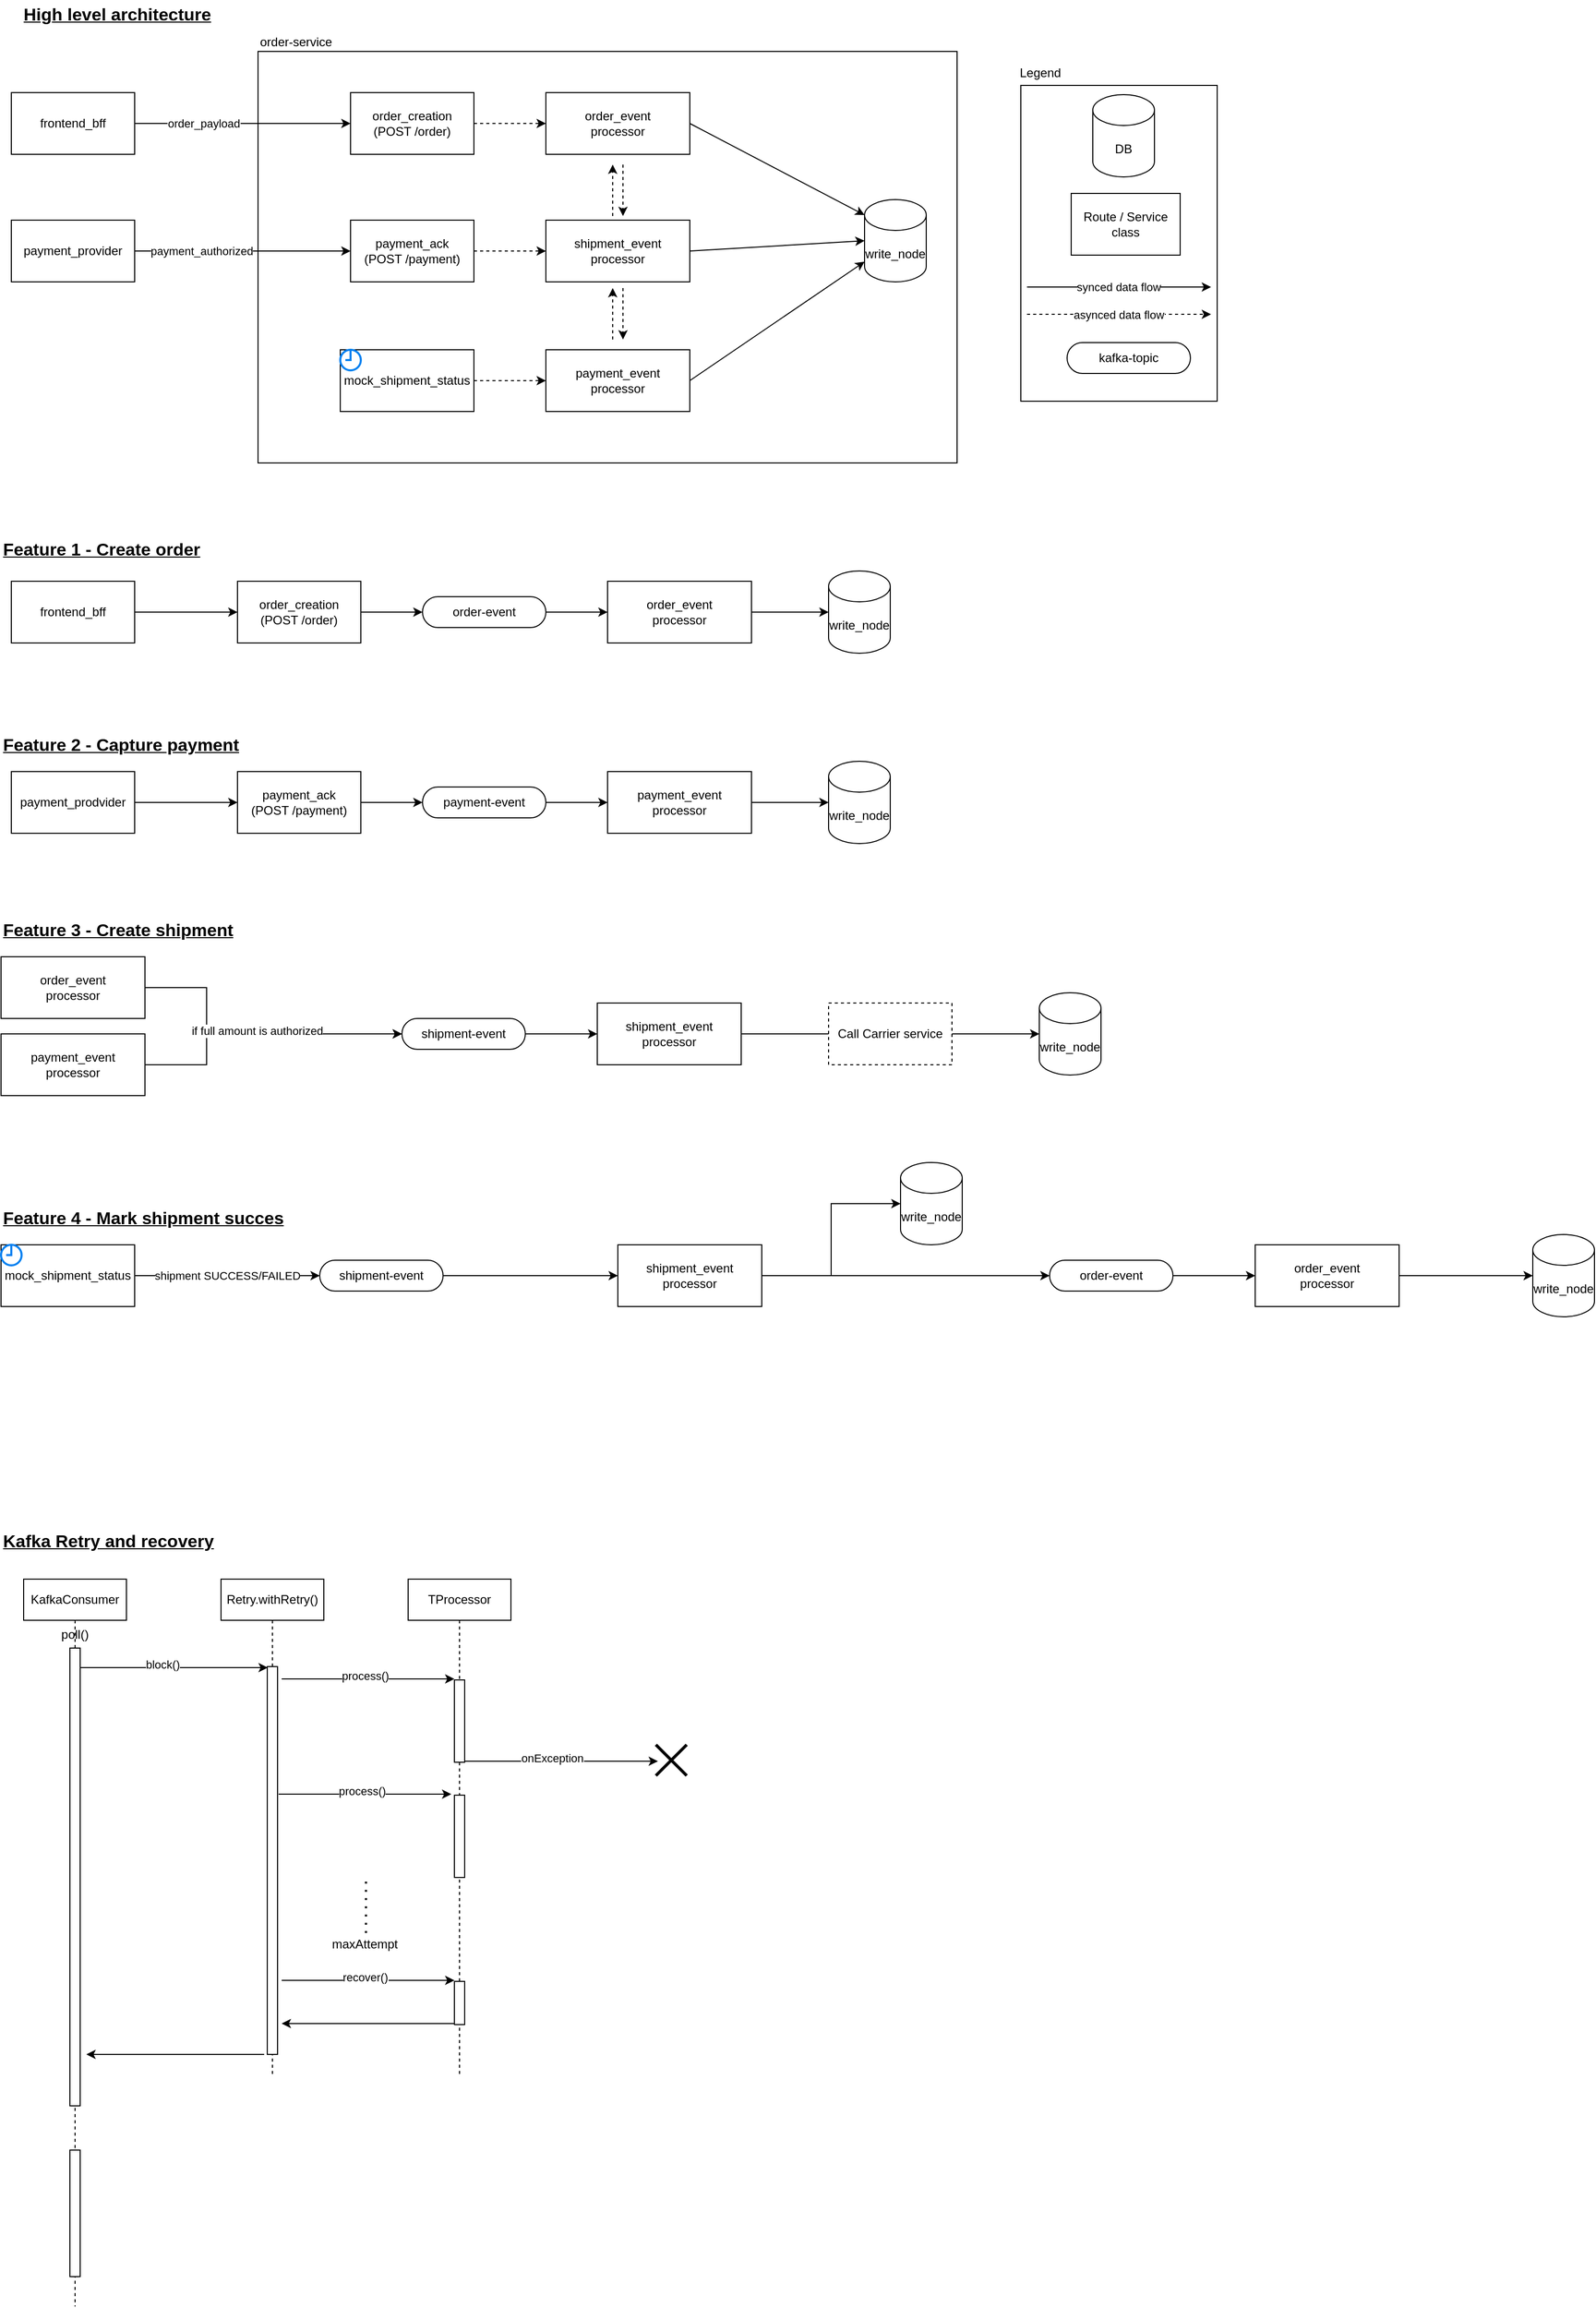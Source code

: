 <mxfile version="14.7.4" type="embed"><diagram id="DnIzjtSNVaGbE5f_AneU" name="Page-1"><mxGraphModel dx="812" dy="704" grid="0" gridSize="10" guides="1" tooltips="1" connect="1" arrows="1" fold="1" page="0" pageScale="1" pageWidth="827" pageHeight="1169" math="0" shadow="0"><root><mxCell id="0"/><mxCell id="1" parent="0"/><mxCell id="161" value="" style="endArrow=classic;html=1;" edge="1" parent="1" source="152"><mxGeometry width="50" height="50" relative="1" as="geometry"><mxPoint x="149" y="1639" as="sourcePoint"/><mxPoint x="268.5" y="1639" as="targetPoint"/></mxGeometry></mxCell><mxCell id="162" value="block()" style="edgeLabel;html=1;align=center;verticalAlign=middle;resizable=0;points=[];" vertex="1" connectable="0" parent="161"><mxGeometry x="-0.665" y="3" relative="1" as="geometry"><mxPoint x="53" as="offset"/></mxGeometry></mxCell><mxCell id="18" style="edgeStyle=orthogonalEdgeStyle;rounded=0;orthogonalLoop=1;jettySize=auto;html=1;exitX=1;exitY=0.5;exitDx=0;exitDy=0;entryX=0;entryY=0.5;entryDx=0;entryDy=0;" parent="1" source="13" target="14" edge="1"><mxGeometry relative="1" as="geometry"/></mxCell><mxCell id="13" value="frontend_bff" style="rounded=0;whiteSpace=wrap;html=1;" parent="1" vertex="1"><mxGeometry x="19" y="583" width="120" height="60" as="geometry"/></mxCell><mxCell id="19" style="edgeStyle=orthogonalEdgeStyle;rounded=0;orthogonalLoop=1;jettySize=auto;html=1;exitX=1;exitY=0.5;exitDx=0;exitDy=0;" parent="1" source="14" target="15" edge="1"><mxGeometry relative="1" as="geometry"/></mxCell><mxCell id="14" value="order_creation&lt;br&gt;(POST /order)" style="rounded=0;whiteSpace=wrap;html=1;" parent="1" vertex="1"><mxGeometry x="239" y="583" width="120" height="60" as="geometry"/></mxCell><mxCell id="20" style="edgeStyle=orthogonalEdgeStyle;rounded=0;orthogonalLoop=1;jettySize=auto;html=1;exitX=1;exitY=0.5;exitDx=0;exitDy=0;entryX=0;entryY=0.5;entryDx=0;entryDy=0;" parent="1" source="15" target="16" edge="1"><mxGeometry relative="1" as="geometry"/></mxCell><mxCell id="15" value="order-event" style="rounded=1;whiteSpace=wrap;html=1;arcSize=50;" parent="1" vertex="1"><mxGeometry x="419" y="598" width="120" height="30" as="geometry"/></mxCell><mxCell id="21" style="edgeStyle=orthogonalEdgeStyle;rounded=0;orthogonalLoop=1;jettySize=auto;html=1;exitX=1;exitY=0.5;exitDx=0;exitDy=0;entryX=0;entryY=0.5;entryDx=0;entryDy=0;entryPerimeter=0;" parent="1" source="16" target="17" edge="1"><mxGeometry relative="1" as="geometry"/></mxCell><mxCell id="16" value="order_event&lt;br&gt;processor" style="rounded=0;whiteSpace=wrap;html=1;" parent="1" vertex="1"><mxGeometry x="599" y="583" width="140" height="60" as="geometry"/></mxCell><mxCell id="17" value="write_node" style="shape=cylinder3;whiteSpace=wrap;html=1;boundedLbl=1;backgroundOutline=1;size=15;" parent="1" vertex="1"><mxGeometry x="814" y="573" width="60" height="80" as="geometry"/></mxCell><mxCell id="22" style="edgeStyle=orthogonalEdgeStyle;rounded=0;orthogonalLoop=1;jettySize=auto;html=1;exitX=1;exitY=0.5;exitDx=0;exitDy=0;entryX=0;entryY=0.5;entryDx=0;entryDy=0;" parent="1" source="23" target="25" edge="1"><mxGeometry relative="1" as="geometry"/></mxCell><mxCell id="23" value="payment_prodvider" style="rounded=0;whiteSpace=wrap;html=1;" parent="1" vertex="1"><mxGeometry x="19" y="768" width="120" height="60" as="geometry"/></mxCell><mxCell id="24" style="edgeStyle=orthogonalEdgeStyle;rounded=0;orthogonalLoop=1;jettySize=auto;html=1;exitX=1;exitY=0.5;exitDx=0;exitDy=0;" parent="1" source="25" target="27" edge="1"><mxGeometry relative="1" as="geometry"/></mxCell><mxCell id="25" value="payment_ack&lt;br&gt;(POST /payment)" style="rounded=0;whiteSpace=wrap;html=1;" parent="1" vertex="1"><mxGeometry x="239" y="768" width="120" height="60" as="geometry"/></mxCell><mxCell id="26" style="edgeStyle=orthogonalEdgeStyle;rounded=0;orthogonalLoop=1;jettySize=auto;html=1;exitX=1;exitY=0.5;exitDx=0;exitDy=0;entryX=0;entryY=0.5;entryDx=0;entryDy=0;" parent="1" source="27" target="29" edge="1"><mxGeometry relative="1" as="geometry"/></mxCell><mxCell id="27" value="payment-event" style="rounded=1;whiteSpace=wrap;html=1;arcSize=50;" parent="1" vertex="1"><mxGeometry x="419" y="783" width="120" height="30" as="geometry"/></mxCell><mxCell id="28" style="edgeStyle=orthogonalEdgeStyle;rounded=0;orthogonalLoop=1;jettySize=auto;html=1;exitX=1;exitY=0.5;exitDx=0;exitDy=0;entryX=0;entryY=0.5;entryDx=0;entryDy=0;entryPerimeter=0;" parent="1" source="29" target="30" edge="1"><mxGeometry relative="1" as="geometry"/></mxCell><mxCell id="29" value="payment_event&lt;br&gt;processor" style="rounded=0;whiteSpace=wrap;html=1;" parent="1" vertex="1"><mxGeometry x="599" y="768" width="140" height="60" as="geometry"/></mxCell><mxCell id="30" value="write_node" style="shape=cylinder3;whiteSpace=wrap;html=1;boundedLbl=1;backgroundOutline=1;size=15;" parent="1" vertex="1"><mxGeometry x="814" y="758" width="60" height="80" as="geometry"/></mxCell><mxCell id="35" style="edgeStyle=orthogonalEdgeStyle;rounded=0;orthogonalLoop=1;jettySize=auto;html=1;exitX=1;exitY=0.5;exitDx=0;exitDy=0;entryX=0;entryY=0.5;entryDx=0;entryDy=0;" parent="1" source="32" target="34" edge="1"><mxGeometry relative="1" as="geometry"><Array as="points"><mxPoint x="209" y="978"/><mxPoint x="209" y="1023"/></Array></mxGeometry></mxCell><mxCell id="32" value="order_event&lt;br&gt;processor" style="rounded=0;whiteSpace=wrap;html=1;" parent="1" vertex="1"><mxGeometry x="9" y="948" width="140" height="60" as="geometry"/></mxCell><mxCell id="36" style="edgeStyle=orthogonalEdgeStyle;rounded=0;orthogonalLoop=1;jettySize=auto;html=1;exitX=1;exitY=0.5;exitDx=0;exitDy=0;" parent="1" source="33" target="34" edge="1"><mxGeometry relative="1" as="geometry"><Array as="points"><mxPoint x="209" y="1053"/><mxPoint x="209" y="1023"/></Array></mxGeometry></mxCell><mxCell id="37" value="if full amount is authorized" style="edgeLabel;html=1;align=center;verticalAlign=middle;resizable=0;points=[];" parent="36" vertex="1" connectable="0"><mxGeometry x="-0.007" y="3" relative="1" as="geometry"><mxPoint as="offset"/></mxGeometry></mxCell><mxCell id="33" value="payment_event&lt;br&gt;processor" style="rounded=0;whiteSpace=wrap;html=1;" parent="1" vertex="1"><mxGeometry x="9" y="1023" width="140" height="60" as="geometry"/></mxCell><mxCell id="39" style="edgeStyle=orthogonalEdgeStyle;rounded=0;orthogonalLoop=1;jettySize=auto;html=1;exitX=1;exitY=0.5;exitDx=0;exitDy=0;entryX=0;entryY=0.5;entryDx=0;entryDy=0;" parent="1" source="34" target="38" edge="1"><mxGeometry relative="1" as="geometry"/></mxCell><mxCell id="34" value="shipment-event" style="rounded=1;whiteSpace=wrap;html=1;arcSize=50;" parent="1" vertex="1"><mxGeometry x="399" y="1008" width="120" height="30" as="geometry"/></mxCell><mxCell id="41" style="edgeStyle=orthogonalEdgeStyle;rounded=0;orthogonalLoop=1;jettySize=auto;html=1;exitX=1;exitY=0.5;exitDx=0;exitDy=0;entryX=0;entryY=0.5;entryDx=0;entryDy=0;entryPerimeter=0;" parent="1" source="38" target="40" edge="1"><mxGeometry relative="1" as="geometry"/></mxCell><mxCell id="38" value="shipment_event&lt;br&gt;processor" style="rounded=0;whiteSpace=wrap;html=1;" parent="1" vertex="1"><mxGeometry x="589" y="993" width="140" height="60" as="geometry"/></mxCell><mxCell id="40" value="write_node" style="shape=cylinder3;whiteSpace=wrap;html=1;boundedLbl=1;backgroundOutline=1;size=15;" parent="1" vertex="1"><mxGeometry x="1019" y="983" width="60" height="80" as="geometry"/></mxCell><mxCell id="42" value="Call Carrier service" style="rounded=0;whiteSpace=wrap;html=1;dashed=1;" parent="1" vertex="1"><mxGeometry x="814" y="993" width="120" height="60" as="geometry"/></mxCell><mxCell id="46" style="edgeStyle=orthogonalEdgeStyle;rounded=0;orthogonalLoop=1;jettySize=auto;html=1;exitX=1;exitY=0.5;exitDx=0;exitDy=0;entryX=0;entryY=0.5;entryDx=0;entryDy=0;" parent="1" source="43" target="45" edge="1"><mxGeometry relative="1" as="geometry"/></mxCell><mxCell id="47" value="shipment SUCCESS/FAILED" style="edgeLabel;html=1;align=center;verticalAlign=middle;resizable=0;points=[];" parent="46" vertex="1" connectable="0"><mxGeometry x="-0.489" y="-1" relative="1" as="geometry"><mxPoint x="44" y="-1" as="offset"/></mxGeometry></mxCell><mxCell id="43" value="mock_shipment_status" style="rounded=0;whiteSpace=wrap;html=1;" parent="1" vertex="1"><mxGeometry x="9" y="1228" width="130" height="60" as="geometry"/></mxCell><mxCell id="44" value="" style="html=1;verticalLabelPosition=bottom;align=center;labelBackgroundColor=#ffffff;verticalAlign=top;strokeWidth=2;strokeColor=#0080F0;shadow=0;dashed=0;shape=mxgraph.ios7.icons.clock;" parent="1" vertex="1"><mxGeometry x="9" y="1228" width="20" height="20" as="geometry"/></mxCell><mxCell id="49" style="edgeStyle=orthogonalEdgeStyle;rounded=0;orthogonalLoop=1;jettySize=auto;html=1;exitX=1;exitY=0.5;exitDx=0;exitDy=0;entryX=0;entryY=0.5;entryDx=0;entryDy=0;" parent="1" source="45" target="48" edge="1"><mxGeometry relative="1" as="geometry"/></mxCell><mxCell id="45" value="shipment-event" style="rounded=1;whiteSpace=wrap;html=1;arcSize=50;" parent="1" vertex="1"><mxGeometry x="319" y="1243" width="120" height="30" as="geometry"/></mxCell><mxCell id="51" style="edgeStyle=orthogonalEdgeStyle;rounded=0;orthogonalLoop=1;jettySize=auto;html=1;exitX=1;exitY=0.5;exitDx=0;exitDy=0;entryX=0;entryY=0.5;entryDx=0;entryDy=0;entryPerimeter=0;" parent="1" source="48" target="50" edge="1"><mxGeometry relative="1" as="geometry"/></mxCell><mxCell id="53" style="edgeStyle=orthogonalEdgeStyle;rounded=0;orthogonalLoop=1;jettySize=auto;html=1;exitX=1;exitY=0.5;exitDx=0;exitDy=0;entryX=0;entryY=0.5;entryDx=0;entryDy=0;" parent="1" source="48" target="52" edge="1"><mxGeometry relative="1" as="geometry"/></mxCell><mxCell id="48" value="shipment_event&lt;br&gt;processor" style="rounded=0;whiteSpace=wrap;html=1;" parent="1" vertex="1"><mxGeometry x="609" y="1228" width="140" height="60" as="geometry"/></mxCell><mxCell id="50" value="write_node" style="shape=cylinder3;whiteSpace=wrap;html=1;boundedLbl=1;backgroundOutline=1;size=15;" parent="1" vertex="1"><mxGeometry x="884" y="1148" width="60" height="80" as="geometry"/></mxCell><mxCell id="56" style="edgeStyle=orthogonalEdgeStyle;rounded=0;orthogonalLoop=1;jettySize=auto;html=1;exitX=1;exitY=0.5;exitDx=0;exitDy=0;" parent="1" source="52" target="54" edge="1"><mxGeometry relative="1" as="geometry"/></mxCell><mxCell id="52" value="order-event" style="rounded=1;whiteSpace=wrap;html=1;arcSize=50;" parent="1" vertex="1"><mxGeometry x="1029" y="1243" width="120" height="30" as="geometry"/></mxCell><mxCell id="57" style="edgeStyle=orthogonalEdgeStyle;rounded=0;orthogonalLoop=1;jettySize=auto;html=1;exitX=1;exitY=0.5;exitDx=0;exitDy=0;" parent="1" source="54" target="55" edge="1"><mxGeometry relative="1" as="geometry"/></mxCell><mxCell id="54" value="order_event&lt;br&gt;processor" style="rounded=0;whiteSpace=wrap;html=1;" parent="1" vertex="1"><mxGeometry x="1229" y="1228" width="140" height="60" as="geometry"/></mxCell><mxCell id="55" value="write_node" style="shape=cylinder3;whiteSpace=wrap;html=1;boundedLbl=1;backgroundOutline=1;size=15;" parent="1" vertex="1"><mxGeometry x="1499" y="1218" width="60" height="80" as="geometry"/></mxCell><mxCell id="58" value="Feature 1 - Create order" style="text;html=1;strokeColor=none;fillColor=none;align=left;verticalAlign=middle;whiteSpace=wrap;rounded=0;dashed=1;fontSize=17;fontStyle=5" parent="1" vertex="1"><mxGeometry x="9" y="538" width="250" height="30" as="geometry"/></mxCell><mxCell id="59" value="Feature 2 - Capture payment" style="text;html=1;strokeColor=none;fillColor=none;align=left;verticalAlign=middle;whiteSpace=wrap;rounded=0;dashed=1;fontSize=17;fontStyle=5" parent="1" vertex="1"><mxGeometry x="9" y="728" width="250" height="30" as="geometry"/></mxCell><mxCell id="60" value="Feature 3 - Create shipment" style="text;html=1;strokeColor=none;fillColor=none;align=left;verticalAlign=middle;whiteSpace=wrap;rounded=0;dashed=1;fontSize=17;fontStyle=5" parent="1" vertex="1"><mxGeometry x="9" y="908" width="250" height="30" as="geometry"/></mxCell><mxCell id="61" value="Feature 4 - Mark shipment succes" style="text;html=1;strokeColor=none;fillColor=none;align=left;verticalAlign=middle;whiteSpace=wrap;rounded=0;dashed=1;fontSize=17;fontStyle=5" parent="1" vertex="1"><mxGeometry x="9" y="1188" width="280" height="30" as="geometry"/></mxCell><mxCell id="112" value="" style="group" parent="1" vertex="1" connectable="0"><mxGeometry x="19" y="38" width="920" height="430" as="geometry"/></mxCell><mxCell id="62" value="" style="rounded=0;whiteSpace=wrap;html=1;" parent="112" vertex="1"><mxGeometry x="240" y="30" width="680" height="400" as="geometry"/></mxCell><mxCell id="63" value="order-service" style="text;html=1;strokeColor=none;fillColor=none;align=left;verticalAlign=bottom;whiteSpace=wrap;rounded=0;" parent="112" vertex="1"><mxGeometry x="240" width="110" height="30" as="geometry"/></mxCell><mxCell id="65" value="frontend_bff" style="rounded=0;whiteSpace=wrap;html=1;" parent="112" vertex="1"><mxGeometry y="70" width="120" height="60" as="geometry"/></mxCell><mxCell id="67" value="order_creation&lt;br&gt;(POST /order)" style="rounded=0;whiteSpace=wrap;html=1;" parent="112" vertex="1"><mxGeometry x="330" y="70" width="120" height="60" as="geometry"/></mxCell><mxCell id="64" value="order_payload" style="edgeStyle=orthogonalEdgeStyle;rounded=0;orthogonalLoop=1;jettySize=auto;html=1;exitX=1;exitY=0.5;exitDx=0;exitDy=0;" parent="112" source="65" target="67" edge="1"><mxGeometry x="-0.364" relative="1" as="geometry"><mxPoint as="offset"/></mxGeometry></mxCell><mxCell id="71" value="payment_ack&lt;br&gt;(POST /payment)" style="rounded=0;whiteSpace=wrap;html=1;" parent="112" vertex="1"><mxGeometry x="330" y="194" width="120" height="60" as="geometry"/></mxCell><mxCell id="72" style="edgeStyle=orthogonalEdgeStyle;rounded=0;orthogonalLoop=1;jettySize=auto;html=1;exitX=1;exitY=0.5;exitDx=0;exitDy=0;entryX=0;entryY=0.5;entryDx=0;entryDy=0;" parent="112" source="74" target="71" edge="1"><mxGeometry relative="1" as="geometry"/></mxCell><mxCell id="73" value="payment_authorized" style="edgeLabel;html=1;align=center;verticalAlign=middle;resizable=0;points=[];" parent="72" vertex="1" connectable="0"><mxGeometry x="-0.286" y="-3" relative="1" as="geometry"><mxPoint x="-10" y="-3" as="offset"/></mxGeometry></mxCell><mxCell id="74" value="payment_provider" style="rounded=0;whiteSpace=wrap;html=1;" parent="112" vertex="1"><mxGeometry y="194" width="120" height="60" as="geometry"/></mxCell><mxCell id="80" value="write_node" style="shape=cylinder3;whiteSpace=wrap;html=1;boundedLbl=1;backgroundOutline=1;size=15;" parent="112" vertex="1"><mxGeometry x="830" y="174" width="60" height="80" as="geometry"/></mxCell><mxCell id="108" style="rounded=0;orthogonalLoop=1;jettySize=auto;html=1;exitX=1;exitY=0.5;exitDx=0;exitDy=0;entryX=0;entryY=0;entryDx=0;entryDy=15;entryPerimeter=0;" parent="112" source="86" target="80" edge="1"><mxGeometry relative="1" as="geometry"/></mxCell><mxCell id="86" value="order_event&lt;br&gt;processor" style="rounded=0;whiteSpace=wrap;html=1;" parent="112" vertex="1"><mxGeometry x="520" y="70" width="140" height="60" as="geometry"/></mxCell><mxCell id="105" style="edgeStyle=orthogonalEdgeStyle;rounded=0;orthogonalLoop=1;jettySize=auto;html=1;exitX=1;exitY=0.5;exitDx=0;exitDy=0;dashed=1;" parent="112" source="67" target="86" edge="1"><mxGeometry relative="1" as="geometry"/></mxCell><mxCell id="111" style="edgeStyle=none;rounded=0;orthogonalLoop=1;jettySize=auto;html=1;exitX=1;exitY=0.5;exitDx=0;exitDy=0;" parent="112" source="91" target="80" edge="1"><mxGeometry relative="1" as="geometry"/></mxCell><mxCell id="91" value="payment_event&lt;br&gt;processor" style="rounded=0;whiteSpace=wrap;html=1;" parent="112" vertex="1"><mxGeometry x="520" y="320" width="140" height="60" as="geometry"/></mxCell><mxCell id="110" style="edgeStyle=none;rounded=0;orthogonalLoop=1;jettySize=auto;html=1;exitX=1;exitY=0.5;exitDx=0;exitDy=0;entryX=0;entryY=0.5;entryDx=0;entryDy=0;entryPerimeter=0;" parent="112" source="94" target="80" edge="1"><mxGeometry relative="1" as="geometry"/></mxCell><mxCell id="94" value="shipment_event&lt;br&gt;processor" style="rounded=0;whiteSpace=wrap;html=1;" parent="112" vertex="1"><mxGeometry x="520" y="194" width="140" height="60" as="geometry"/></mxCell><mxCell id="104" style="edgeStyle=orthogonalEdgeStyle;rounded=0;orthogonalLoop=1;jettySize=auto;html=1;exitX=1;exitY=0.5;exitDx=0;exitDy=0;entryX=0;entryY=0.5;entryDx=0;entryDy=0;dashed=1;" parent="112" source="71" target="94" edge="1"><mxGeometry relative="1" as="geometry"/></mxCell><mxCell id="95" value="" style="group" parent="112" vertex="1" connectable="0"><mxGeometry x="320" y="320" width="130" height="60" as="geometry"/></mxCell><mxCell id="77" value="mock_shipment_status" style="rounded=0;whiteSpace=wrap;html=1;" parent="95" vertex="1"><mxGeometry width="130" height="60" as="geometry"/></mxCell><mxCell id="78" value="" style="html=1;verticalLabelPosition=bottom;align=center;labelBackgroundColor=#ffffff;verticalAlign=top;strokeWidth=2;strokeColor=#0080F0;shadow=0;dashed=0;shape=mxgraph.ios7.icons.clock;" parent="95" vertex="1"><mxGeometry width="20" height="20" as="geometry"/></mxCell><mxCell id="106" style="edgeStyle=orthogonalEdgeStyle;rounded=0;orthogonalLoop=1;jettySize=auto;html=1;exitX=1;exitY=0.5;exitDx=0;exitDy=0;dashed=1;" parent="112" source="77" target="91" edge="1"><mxGeometry relative="1" as="geometry"/></mxCell><mxCell id="98" value="" style="endArrow=classic;html=1;dashed=1;" parent="112" edge="1"><mxGeometry x="585" y="140" width="50" height="50" as="geometry"><mxPoint x="585" y="190" as="sourcePoint"/><mxPoint x="585" y="140" as="targetPoint"/></mxGeometry></mxCell><mxCell id="99" value="" style="endArrow=classic;html=1;dashed=1;" parent="112" edge="1"><mxGeometry x="585" y="140" width="50" height="50" as="geometry"><mxPoint x="595" y="140" as="sourcePoint"/><mxPoint x="595" y="190" as="targetPoint"/></mxGeometry></mxCell><mxCell id="102" value="" style="endArrow=classic;html=1;dashed=1;" parent="112" edge="1"><mxGeometry x="585" y="260" width="50" height="50" as="geometry"><mxPoint x="585" y="310" as="sourcePoint"/><mxPoint x="585" y="260" as="targetPoint"/></mxGeometry></mxCell><mxCell id="103" value="" style="endArrow=classic;html=1;dashed=1;" parent="112" edge="1"><mxGeometry x="585" y="260" width="50" height="50" as="geometry"><mxPoint x="595" y="260" as="sourcePoint"/><mxPoint x="595" y="310" as="targetPoint"/></mxGeometry></mxCell><mxCell id="113" value="&lt;u&gt;&lt;b&gt;High level architecture&lt;/b&gt;&lt;/u&gt;" style="text;html=1;strokeColor=none;fillColor=none;align=left;verticalAlign=middle;whiteSpace=wrap;rounded=0;dashed=1;fontSize=17;" parent="1" vertex="1"><mxGeometry x="29" y="18" width="250" height="30" as="geometry"/></mxCell><mxCell id="114" value="" style="rounded=0;whiteSpace=wrap;html=1;" parent="1" vertex="1"><mxGeometry x="1001" y="101" width="191" height="307" as="geometry"/></mxCell><mxCell id="115" value="Legend" style="text;html=1;strokeColor=none;fillColor=none;align=left;verticalAlign=middle;whiteSpace=wrap;rounded=0;" parent="1" vertex="1"><mxGeometry x="998" y="79" width="40" height="20" as="geometry"/></mxCell><mxCell id="116" value="DB" style="shape=cylinder3;whiteSpace=wrap;html=1;boundedLbl=1;backgroundOutline=1;size=15;" parent="1" vertex="1"><mxGeometry x="1071" y="110" width="60" height="80" as="geometry"/></mxCell><mxCell id="144" value="Route / Service class" style="rounded=0;whiteSpace=wrap;html=1;" parent="1" vertex="1"><mxGeometry x="1050" y="206" width="106" height="60" as="geometry"/></mxCell><mxCell id="146" value="" style="edgeStyle=none;rounded=0;orthogonalLoop=1;jettySize=auto;html=1;" parent="1" edge="1"><mxGeometry relative="1" as="geometry"><mxPoint x="1007" y="297" as="sourcePoint"/><mxPoint x="1186" y="297" as="targetPoint"/></mxGeometry></mxCell><mxCell id="147" value="synced data flow" style="edgeLabel;html=1;align=center;verticalAlign=middle;resizable=0;points=[];" parent="146" vertex="1" connectable="0"><mxGeometry x="-0.397" y="-2" relative="1" as="geometry"><mxPoint x="35" y="-2" as="offset"/></mxGeometry></mxCell><mxCell id="148" value="asyn" style="edgeStyle=none;rounded=0;orthogonalLoop=1;jettySize=auto;html=1;dashed=1;" parent="1" edge="1"><mxGeometry relative="1" as="geometry"><mxPoint x="1007" y="323.5" as="sourcePoint"/><mxPoint x="1186" y="323.5" as="targetPoint"/></mxGeometry></mxCell><mxCell id="149" value="asynced data flow" style="edgeLabel;html=1;align=center;verticalAlign=middle;resizable=0;points=[];" parent="148" vertex="1" connectable="0"><mxGeometry x="-0.397" y="-2" relative="1" as="geometry"><mxPoint x="35" y="-2" as="offset"/></mxGeometry></mxCell><mxCell id="150" value="kafka-topic" style="rounded=1;whiteSpace=wrap;html=1;arcSize=50;" parent="1" vertex="1"><mxGeometry x="1046" y="351" width="120" height="30" as="geometry"/></mxCell><mxCell id="152" value="KafkaConsumer" style="shape=umlLifeline;perimeter=lifelinePerimeter;whiteSpace=wrap;html=1;container=1;collapsible=0;recursiveResize=0;outlineConnect=0;" vertex="1" parent="1"><mxGeometry x="31" y="1553" width="100" height="707" as="geometry"/></mxCell><mxCell id="155" value="" style="html=1;points=[];perimeter=orthogonalPerimeter;" vertex="1" parent="152"><mxGeometry x="45" y="67" width="10" height="445" as="geometry"/></mxCell><mxCell id="160" value="poll()" style="text;html=1;strokeColor=none;fillColor=none;align=center;verticalAlign=middle;whiteSpace=wrap;rounded=0;" vertex="1" parent="152"><mxGeometry x="30" y="44" width="40" height="20" as="geometry"/></mxCell><mxCell id="153" value="Retry.withRetry()" style="shape=umlLifeline;perimeter=lifelinePerimeter;whiteSpace=wrap;html=1;container=1;collapsible=0;recursiveResize=0;outlineConnect=0;" vertex="1" parent="1"><mxGeometry x="223" y="1553" width="100" height="483" as="geometry"/></mxCell><mxCell id="156" value="" style="html=1;points=[];perimeter=orthogonalPerimeter;" vertex="1" parent="153"><mxGeometry x="45" y="85" width="10" height="377" as="geometry"/></mxCell><mxCell id="154" value="TProcessor" style="shape=umlLifeline;perimeter=lifelinePerimeter;whiteSpace=wrap;html=1;container=1;collapsible=0;recursiveResize=0;outlineConnect=0;" vertex="1" parent="1"><mxGeometry x="405" y="1553" width="100" height="483" as="geometry"/></mxCell><mxCell id="157" value="" style="html=1;points=[];perimeter=orthogonalPerimeter;" vertex="1" parent="154"><mxGeometry x="45" y="98" width="10" height="80" as="geometry"/></mxCell><mxCell id="158" value="" style="html=1;points=[];perimeter=orthogonalPerimeter;" vertex="1" parent="1"><mxGeometry x="450" y="1763" width="10" height="80" as="geometry"/></mxCell><mxCell id="159" value="" style="html=1;points=[];perimeter=orthogonalPerimeter;" vertex="1" parent="1"><mxGeometry x="450" y="1944" width="10" height="42" as="geometry"/></mxCell><mxCell id="163" value="" style="endArrow=classic;html=1;" edge="1" parent="1"><mxGeometry width="50" height="50" relative="1" as="geometry"><mxPoint x="282" y="1650" as="sourcePoint"/><mxPoint x="450" y="1650" as="targetPoint"/></mxGeometry></mxCell><mxCell id="164" value="process()" style="edgeLabel;html=1;align=center;verticalAlign=middle;resizable=0;points=[];" vertex="1" connectable="0" parent="163"><mxGeometry x="-0.665" y="3" relative="1" as="geometry"><mxPoint x="53" as="offset"/></mxGeometry></mxCell><mxCell id="165" value="" style="endArrow=classic;html=1;" edge="1" parent="1"><mxGeometry width="50" height="50" relative="1" as="geometry"><mxPoint x="460" y="1730" as="sourcePoint"/><mxPoint x="648" y="1730" as="targetPoint"/></mxGeometry></mxCell><mxCell id="166" value="onException" style="edgeLabel;html=1;align=center;verticalAlign=middle;resizable=0;points=[];" vertex="1" connectable="0" parent="165"><mxGeometry x="-0.665" y="3" relative="1" as="geometry"><mxPoint x="53" as="offset"/></mxGeometry></mxCell><mxCell id="168" value="" style="shape=umlDestroy;whiteSpace=wrap;html=1;strokeWidth=3;" vertex="1" parent="1"><mxGeometry x="646" y="1714" width="30" height="30" as="geometry"/></mxCell><mxCell id="169" value="" style="endArrow=classic;html=1;" edge="1" parent="1"><mxGeometry width="50" height="50" relative="1" as="geometry"><mxPoint x="279" y="1762" as="sourcePoint"/><mxPoint x="447" y="1762" as="targetPoint"/></mxGeometry></mxCell><mxCell id="170" value="process()" style="edgeLabel;html=1;align=center;verticalAlign=middle;resizable=0;points=[];" vertex="1" connectable="0" parent="169"><mxGeometry x="-0.665" y="3" relative="1" as="geometry"><mxPoint x="53" as="offset"/></mxGeometry></mxCell><mxCell id="172" value="" style="endArrow=none;dashed=1;html=1;dashPattern=1 3;strokeWidth=2;" edge="1" parent="1"><mxGeometry width="50" height="50" relative="1" as="geometry"><mxPoint x="364" y="1897" as="sourcePoint"/><mxPoint x="364" y="1847" as="targetPoint"/></mxGeometry></mxCell><mxCell id="173" value="maxAttempt" style="text;html=1;strokeColor=none;fillColor=none;align=center;verticalAlign=middle;whiteSpace=wrap;rounded=0;" vertex="1" parent="1"><mxGeometry x="307" y="1899" width="112" height="17" as="geometry"/></mxCell><mxCell id="174" value="" style="endArrow=classic;html=1;" edge="1" parent="1"><mxGeometry width="50" height="50" relative="1" as="geometry"><mxPoint x="282" y="1943" as="sourcePoint"/><mxPoint x="450" y="1943" as="targetPoint"/></mxGeometry></mxCell><mxCell id="175" value="recover()" style="edgeLabel;html=1;align=center;verticalAlign=middle;resizable=0;points=[];" vertex="1" connectable="0" parent="174"><mxGeometry x="-0.665" y="3" relative="1" as="geometry"><mxPoint x="53" as="offset"/></mxGeometry></mxCell><mxCell id="176" value="" style="endArrow=none;html=1;startArrow=classic;startFill=1;endFill=0;" edge="1" parent="1"><mxGeometry width="50" height="50" relative="1" as="geometry"><mxPoint x="282" y="1985" as="sourcePoint"/><mxPoint x="450" y="1985" as="targetPoint"/></mxGeometry></mxCell><mxCell id="178" value="" style="endArrow=none;html=1;startArrow=classic;startFill=1;endFill=0;" edge="1" parent="1"><mxGeometry width="50" height="50" relative="1" as="geometry"><mxPoint x="92" y="2015" as="sourcePoint"/><mxPoint x="265" y="2015" as="targetPoint"/></mxGeometry></mxCell><mxCell id="179" value="" style="html=1;points=[];perimeter=orthogonalPerimeter;" vertex="1" parent="1"><mxGeometry x="76" y="2108" width="10" height="123" as="geometry"/></mxCell><mxCell id="180" value="Kafka Retry and recovery" style="text;html=1;strokeColor=none;fillColor=none;align=left;verticalAlign=middle;whiteSpace=wrap;rounded=0;dashed=1;fontSize=17;fontStyle=5" vertex="1" parent="1"><mxGeometry x="9" y="1502" width="280" height="30" as="geometry"/></mxCell></root></mxGraphModel></diagram></mxfile>